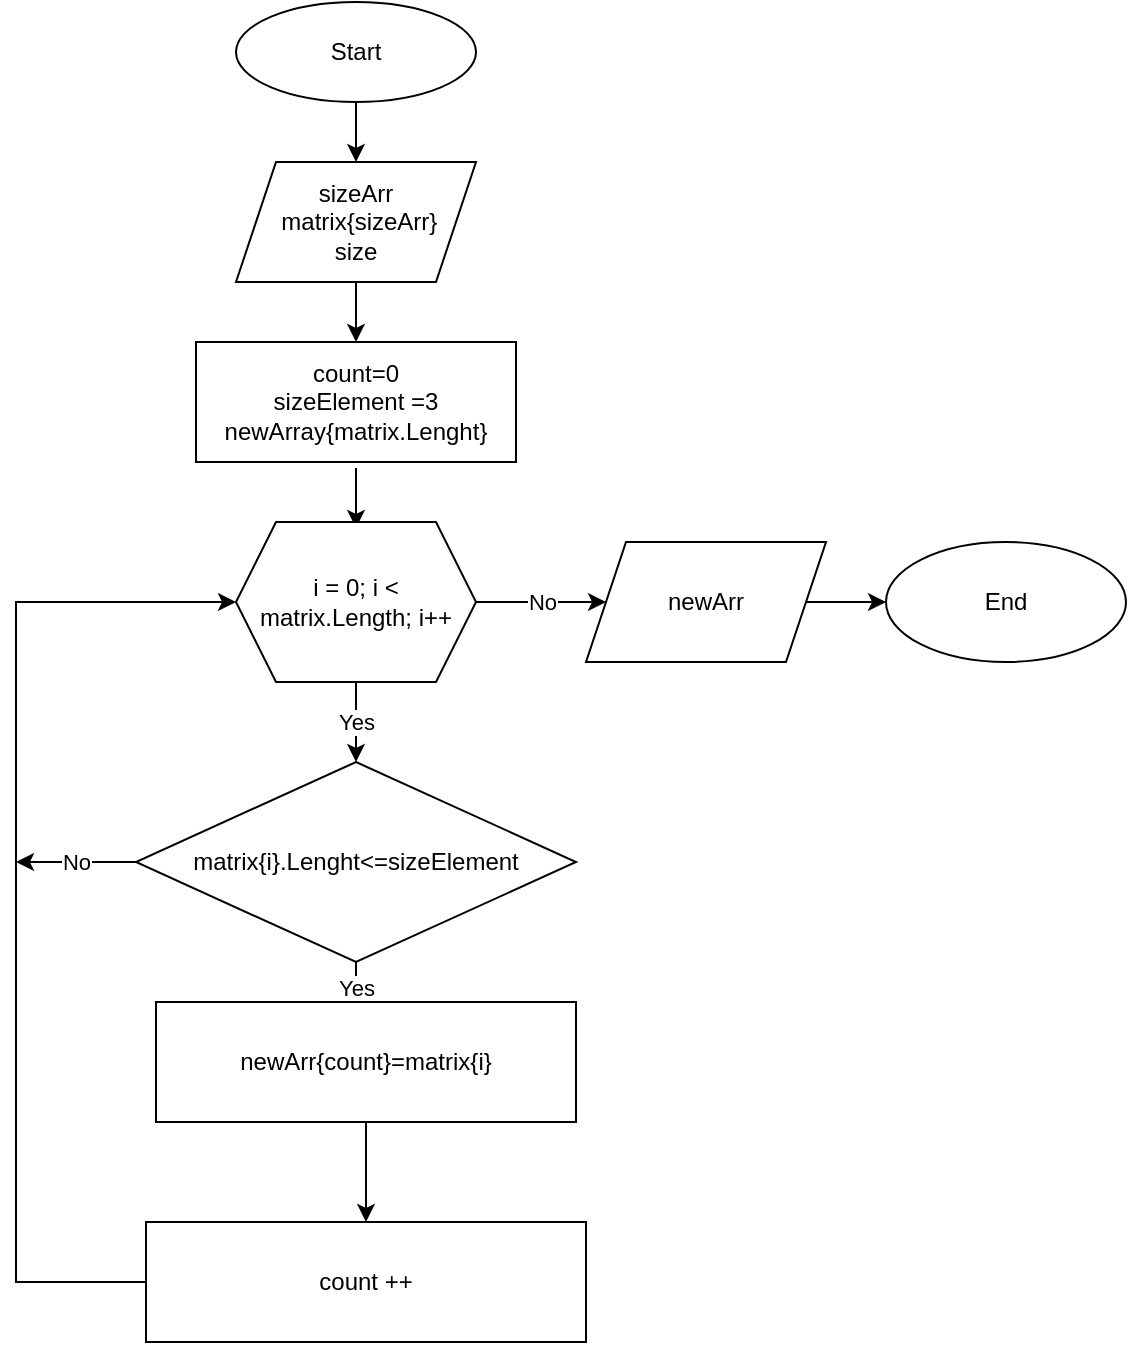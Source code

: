 <mxfile version="20.8.10" type="device"><diagram id="GdCc-CDG-jCRjU2B83nV" name="Страница 1"><mxGraphModel dx="1653" dy="682" grid="0" gridSize="10" guides="1" tooltips="1" connect="1" arrows="1" fold="1" page="1" pageScale="1" pageWidth="827" pageHeight="1169" math="0" shadow="0"><root><mxCell id="0"/><mxCell id="1" parent="0"/><mxCell id="yy9TY8LN8ks5h1c8D4Vj-6" value="" style="edgeStyle=orthogonalEdgeStyle;rounded=0;orthogonalLoop=1;jettySize=auto;html=1;" parent="1" source="yy9TY8LN8ks5h1c8D4Vj-1" target="yy9TY8LN8ks5h1c8D4Vj-3" edge="1"><mxGeometry relative="1" as="geometry"/></mxCell><mxCell id="yy9TY8LN8ks5h1c8D4Vj-1" value="Start" style="ellipse;whiteSpace=wrap;html=1;" parent="1" vertex="1"><mxGeometry x="320" y="50" width="120" height="50" as="geometry"/></mxCell><mxCell id="yy9TY8LN8ks5h1c8D4Vj-10" style="edgeStyle=orthogonalEdgeStyle;rounded=0;orthogonalLoop=1;jettySize=auto;html=1;exitX=0.75;exitY=1;exitDx=0;exitDy=0;" parent="1" source="yy9TY8LN8ks5h1c8D4Vj-2" edge="1"><mxGeometry relative="1" as="geometry"><mxPoint x="410" y="250" as="targetPoint"/></mxGeometry></mxCell><mxCell id="yy9TY8LN8ks5h1c8D4Vj-13" value="" style="edgeStyle=orthogonalEdgeStyle;rounded=0;orthogonalLoop=1;jettySize=auto;html=1;" parent="1" edge="1"><mxGeometry relative="1" as="geometry"><mxPoint x="380" y="283" as="sourcePoint"/><mxPoint x="380" y="313" as="targetPoint"/></mxGeometry></mxCell><mxCell id="yy9TY8LN8ks5h1c8D4Vj-2" value="count=0&lt;br&gt;sizeElement =3&lt;br&gt;newArray{matrix.Lenght}" style="rounded=0;whiteSpace=wrap;html=1;" parent="1" vertex="1"><mxGeometry x="300" y="220" width="160" height="60" as="geometry"/></mxCell><mxCell id="yy9TY8LN8ks5h1c8D4Vj-12" value="" style="edgeStyle=orthogonalEdgeStyle;rounded=0;orthogonalLoop=1;jettySize=auto;html=1;" parent="1" source="yy9TY8LN8ks5h1c8D4Vj-3" target="yy9TY8LN8ks5h1c8D4Vj-2" edge="1"><mxGeometry relative="1" as="geometry"/></mxCell><mxCell id="yy9TY8LN8ks5h1c8D4Vj-3" value="sizeArr&lt;br&gt;&amp;nbsp;matrix{sizeArr}&lt;br&gt;size" style="shape=parallelogram;perimeter=parallelogramPerimeter;whiteSpace=wrap;html=1;fixedSize=1;" parent="1" vertex="1"><mxGeometry x="320" y="130" width="120" height="60" as="geometry"/></mxCell><mxCell id="yy9TY8LN8ks5h1c8D4Vj-14" value="Yes" style="edgeStyle=orthogonalEdgeStyle;rounded=0;orthogonalLoop=1;jettySize=auto;html=1;" parent="1" source="yy9TY8LN8ks5h1c8D4Vj-4" target="yy9TY8LN8ks5h1c8D4Vj-5" edge="1"><mxGeometry relative="1" as="geometry"/></mxCell><mxCell id="uoJvn6YOsxEkS8g6qJU6-10" value="No" style="edgeStyle=orthogonalEdgeStyle;rounded=0;orthogonalLoop=1;jettySize=auto;html=1;exitX=0;exitY=0.5;exitDx=0;exitDy=0;" edge="1" parent="1" source="yy9TY8LN8ks5h1c8D4Vj-4"><mxGeometry relative="1" as="geometry"><mxPoint x="210" y="480" as="targetPoint"/><Array as="points"><mxPoint x="240" y="480"/><mxPoint x="240" y="480"/></Array></mxGeometry></mxCell><mxCell id="yy9TY8LN8ks5h1c8D4Vj-4" value="matrix{i}.Lenght&amp;lt;=sizeElement" style="rhombus;whiteSpace=wrap;html=1;" parent="1" vertex="1"><mxGeometry x="270" y="430" width="220" height="100" as="geometry"/></mxCell><mxCell id="yy9TY8LN8ks5h1c8D4Vj-16" value="" style="edgeStyle=orthogonalEdgeStyle;rounded=0;orthogonalLoop=1;jettySize=auto;html=1;" parent="1" source="yy9TY8LN8ks5h1c8D4Vj-5" target="yy9TY8LN8ks5h1c8D4Vj-15" edge="1"><mxGeometry relative="1" as="geometry"/></mxCell><mxCell id="yy9TY8LN8ks5h1c8D4Vj-5" value="newArr{count}=matrix{i}" style="rounded=0;whiteSpace=wrap;html=1;" parent="1" vertex="1"><mxGeometry x="280" y="550" width="210" height="60" as="geometry"/></mxCell><mxCell id="uoJvn6YOsxEkS8g6qJU6-7" style="edgeStyle=orthogonalEdgeStyle;rounded=0;orthogonalLoop=1;jettySize=auto;html=1;entryX=0;entryY=0.5;entryDx=0;entryDy=0;" edge="1" parent="1" source="yy9TY8LN8ks5h1c8D4Vj-15" target="uoJvn6YOsxEkS8g6qJU6-4"><mxGeometry relative="1" as="geometry"><Array as="points"><mxPoint x="210" y="690"/><mxPoint x="210" y="350"/></Array></mxGeometry></mxCell><mxCell id="yy9TY8LN8ks5h1c8D4Vj-15" value="count ++" style="whiteSpace=wrap;html=1;rounded=0;" parent="1" vertex="1"><mxGeometry x="275" y="660" width="220" height="60" as="geometry"/></mxCell><mxCell id="yy9TY8LN8ks5h1c8D4Vj-29" value="" style="edgeStyle=orthogonalEdgeStyle;rounded=0;orthogonalLoop=1;jettySize=auto;html=1;" parent="1" source="yy9TY8LN8ks5h1c8D4Vj-26" target="yy9TY8LN8ks5h1c8D4Vj-28" edge="1"><mxGeometry relative="1" as="geometry"/></mxCell><mxCell id="yy9TY8LN8ks5h1c8D4Vj-26" value="newArr" style="shape=parallelogram;perimeter=parallelogramPerimeter;whiteSpace=wrap;html=1;fixedSize=1;" parent="1" vertex="1"><mxGeometry x="495" y="320" width="120" height="60" as="geometry"/></mxCell><mxCell id="yy9TY8LN8ks5h1c8D4Vj-28" value="End" style="ellipse;whiteSpace=wrap;html=1;" parent="1" vertex="1"><mxGeometry x="645" y="320" width="120" height="60" as="geometry"/></mxCell><mxCell id="uoJvn6YOsxEkS8g6qJU6-5" value="No" style="edgeStyle=orthogonalEdgeStyle;rounded=0;orthogonalLoop=1;jettySize=auto;html=1;" edge="1" parent="1" source="uoJvn6YOsxEkS8g6qJU6-4" target="yy9TY8LN8ks5h1c8D4Vj-26"><mxGeometry relative="1" as="geometry"/></mxCell><mxCell id="uoJvn6YOsxEkS8g6qJU6-6" value="Yes" style="edgeStyle=orthogonalEdgeStyle;rounded=0;orthogonalLoop=1;jettySize=auto;html=1;" edge="1" parent="1" source="uoJvn6YOsxEkS8g6qJU6-4" target="yy9TY8LN8ks5h1c8D4Vj-4"><mxGeometry relative="1" as="geometry"/></mxCell><mxCell id="uoJvn6YOsxEkS8g6qJU6-4" value="i = 0; i &lt; matrix.Length; i++" style="shape=hexagon;perimeter=hexagonPerimeter2;whiteSpace=wrap;html=1;fixedSize=1;" vertex="1" parent="1"><mxGeometry x="320" y="310" width="120" height="80" as="geometry"/></mxCell></root></mxGraphModel></diagram></mxfile>